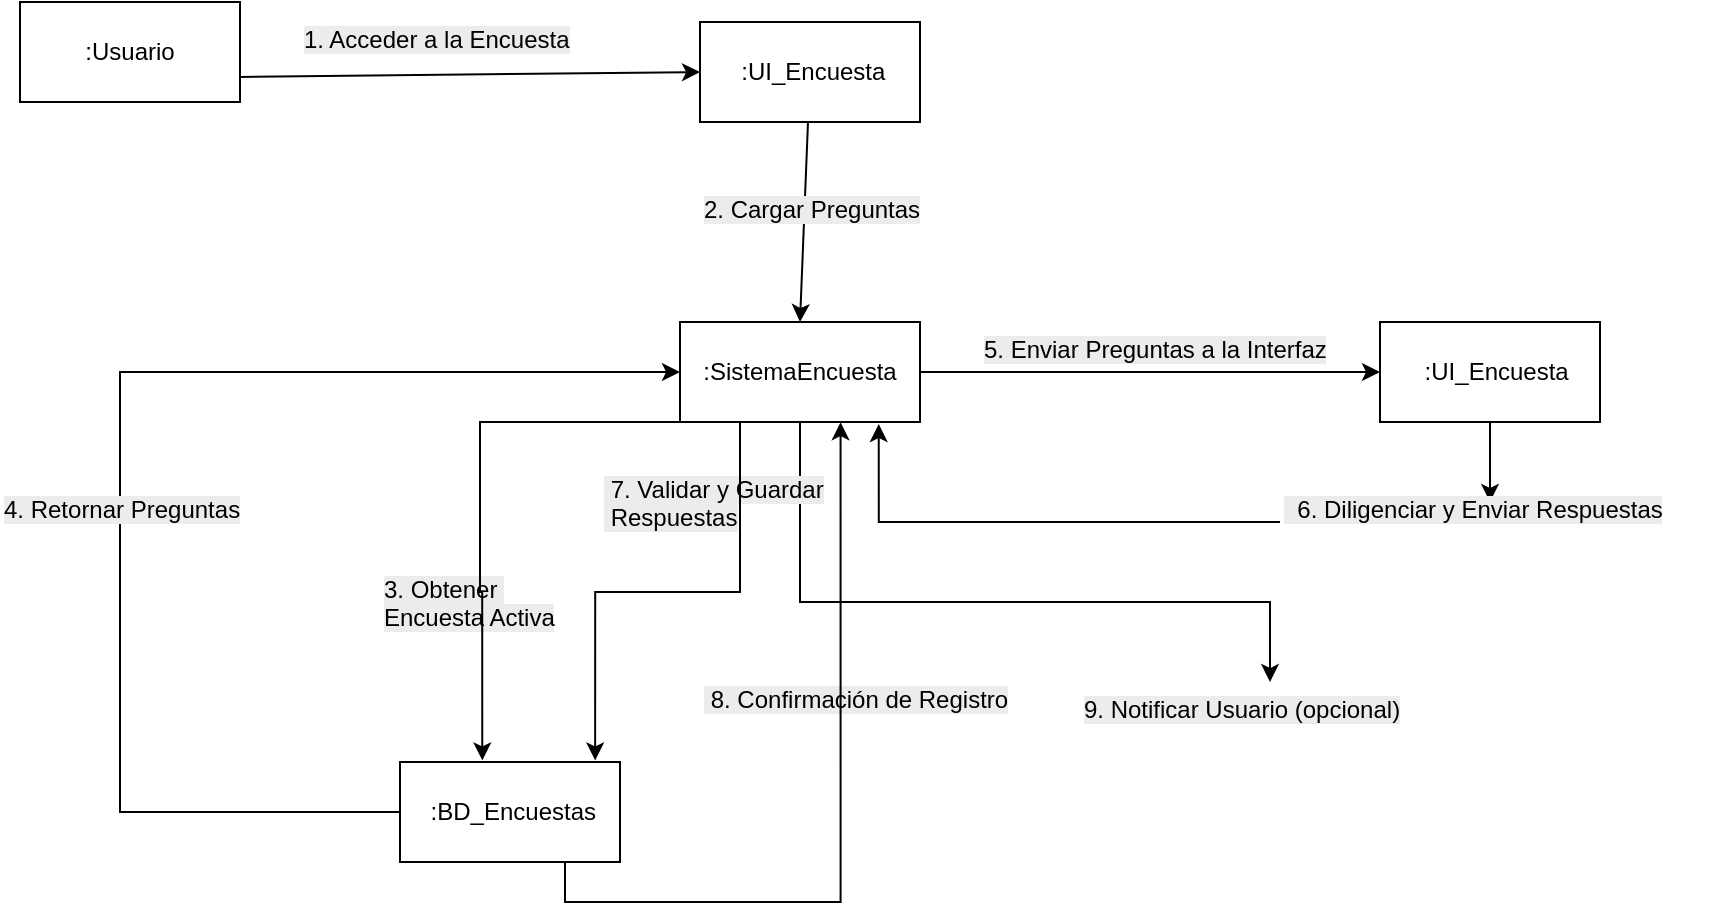 <mxfile version="28.0.4">
  <diagram name="Página-1" id="PuR6PXavX1iiZgIphFz7">
    <mxGraphModel dx="987" dy="407" grid="1" gridSize="10" guides="1" tooltips="1" connect="1" arrows="1" fold="1" page="1" pageScale="1" pageWidth="827" pageHeight="1169" math="0" shadow="0">
      <root>
        <mxCell id="0" />
        <mxCell id="1" parent="0" />
        <mxCell id="s_G0AtKDA2tLf5XaP6yK-1" style="rounded=0;orthogonalLoop=1;jettySize=auto;html=1;entryX=0;entryY=0.5;entryDx=0;entryDy=0;exitX=1;exitY=0.75;exitDx=0;exitDy=0;" edge="1" parent="1" source="s_G0AtKDA2tLf5XaP6yK-3" target="s_G0AtKDA2tLf5XaP6yK-5">
          <mxGeometry relative="1" as="geometry" />
        </mxCell>
        <mxCell id="s_G0AtKDA2tLf5XaP6yK-2" value="&lt;div style=&quot;&quot;&gt;&lt;br&gt;&lt;/div&gt;" style="edgeLabel;html=1;align=center;verticalAlign=middle;resizable=0;points=[];" vertex="1" connectable="0" parent="s_G0AtKDA2tLf5XaP6yK-1">
          <mxGeometry x="-0.294" y="-1" relative="1" as="geometry">
            <mxPoint as="offset" />
          </mxGeometry>
        </mxCell>
        <mxCell id="s_G0AtKDA2tLf5XaP6yK-3" value="&lt;span style=&quot;text-align: left;&quot;&gt;:Usuario&lt;/span&gt;" style="html=1;whiteSpace=wrap;" vertex="1" parent="1">
          <mxGeometry x="220" y="250" width="110" height="50" as="geometry" />
        </mxCell>
        <mxCell id="s_G0AtKDA2tLf5XaP6yK-4" style="rounded=0;orthogonalLoop=1;jettySize=auto;html=1;entryX=0.5;entryY=0;entryDx=0;entryDy=0;" edge="1" parent="1" source="s_G0AtKDA2tLf5XaP6yK-5" target="s_G0AtKDA2tLf5XaP6yK-8">
          <mxGeometry relative="1" as="geometry" />
        </mxCell>
        <mxCell id="s_G0AtKDA2tLf5XaP6yK-5" value="&lt;span style=&quot;text-align: left;&quot;&gt;&amp;nbsp;:UI_Encuesta&lt;/span&gt;" style="html=1;whiteSpace=wrap;" vertex="1" parent="1">
          <mxGeometry x="560" y="260" width="110" height="50" as="geometry" />
        </mxCell>
        <mxCell id="s_G0AtKDA2tLf5XaP6yK-7" style="edgeStyle=orthogonalEdgeStyle;rounded=0;orthogonalLoop=1;jettySize=auto;html=1;exitX=1;exitY=0.5;exitDx=0;exitDy=0;entryX=0;entryY=0.5;entryDx=0;entryDy=0;" edge="1" parent="1" source="s_G0AtKDA2tLf5XaP6yK-8" target="s_G0AtKDA2tLf5XaP6yK-12">
          <mxGeometry relative="1" as="geometry" />
        </mxCell>
        <mxCell id="s_G0AtKDA2tLf5XaP6yK-36" style="edgeStyle=orthogonalEdgeStyle;rounded=0;orthogonalLoop=1;jettySize=auto;html=1;exitX=0.5;exitY=1;exitDx=0;exitDy=0;" edge="1" parent="1" source="s_G0AtKDA2tLf5XaP6yK-8" target="s_G0AtKDA2tLf5XaP6yK-34">
          <mxGeometry relative="1" as="geometry">
            <Array as="points">
              <mxPoint x="610" y="550" />
              <mxPoint x="845" y="550" />
            </Array>
          </mxGeometry>
        </mxCell>
        <mxCell id="s_G0AtKDA2tLf5XaP6yK-8" value="&lt;span style=&quot;text-align: left;&quot;&gt;:SistemaEncuesta&lt;/span&gt;" style="html=1;whiteSpace=wrap;" vertex="1" parent="1">
          <mxGeometry x="550" y="410" width="120" height="50" as="geometry" />
        </mxCell>
        <mxCell id="s_G0AtKDA2tLf5XaP6yK-9" style="edgeStyle=orthogonalEdgeStyle;rounded=0;orthogonalLoop=1;jettySize=auto;html=1;exitX=0;exitY=0.5;exitDx=0;exitDy=0;entryX=0;entryY=0.5;entryDx=0;entryDy=0;" edge="1" parent="1" source="s_G0AtKDA2tLf5XaP6yK-10" target="s_G0AtKDA2tLf5XaP6yK-8">
          <mxGeometry relative="1" as="geometry">
            <Array as="points">
              <mxPoint x="270" y="655" />
              <mxPoint x="270" y="435" />
            </Array>
          </mxGeometry>
        </mxCell>
        <mxCell id="s_G0AtKDA2tLf5XaP6yK-10" value="&lt;span style=&quot;text-align: left;&quot;&gt;&amp;nbsp;:BD_Encuestas&lt;/span&gt;" style="html=1;whiteSpace=wrap;" vertex="1" parent="1">
          <mxGeometry x="410" y="630" width="110" height="50" as="geometry" />
        </mxCell>
        <mxCell id="s_G0AtKDA2tLf5XaP6yK-11" style="edgeStyle=orthogonalEdgeStyle;rounded=0;orthogonalLoop=1;jettySize=auto;html=1;exitX=0.5;exitY=1;exitDx=0;exitDy=0;entryX=0.5;entryY=0;entryDx=0;entryDy=0;" edge="1" parent="1" source="s_G0AtKDA2tLf5XaP6yK-12">
          <mxGeometry relative="1" as="geometry">
            <mxPoint x="955" y="500" as="targetPoint" />
          </mxGeometry>
        </mxCell>
        <mxCell id="s_G0AtKDA2tLf5XaP6yK-12" value="&lt;div style=&quot;text-align: left;&quot;&gt;&amp;nbsp;&amp;nbsp;:UI_Encuesta&lt;br style=&quot;padding: 0px; margin: 0px;&quot;&gt;&lt;/div&gt;" style="html=1;whiteSpace=wrap;" vertex="1" parent="1">
          <mxGeometry x="900" y="410" width="110" height="50" as="geometry" />
        </mxCell>
        <mxCell id="s_G0AtKDA2tLf5XaP6yK-21" value="&lt;span style=&quot;color: rgb(0, 0, 0); font-family: Helvetica; font-size: 12px; font-style: normal; font-variant-ligatures: normal; font-variant-caps: normal; font-weight: 400; letter-spacing: normal; orphans: 2; text-align: left; text-indent: 0px; text-transform: none; widows: 2; word-spacing: 0px; -webkit-text-stroke-width: 0px; white-space: normal; background-color: rgb(236, 236, 236); text-decoration-thickness: initial; text-decoration-style: initial; text-decoration-color: initial; display: inline !important; float: none;&quot;&gt;1. Acceder a la Encuesta&lt;/span&gt;&lt;br style=&quot;forced-color-adjust: none; padding: 0px; margin: 0px; color: rgb(0, 0, 0); font-family: Helvetica; font-size: 12px; font-style: normal; font-variant-ligatures: normal; font-variant-caps: normal; font-weight: 400; letter-spacing: normal; orphans: 2; text-align: left; text-indent: 0px; text-transform: none; widows: 2; word-spacing: 0px; -webkit-text-stroke-width: 0px; white-space: normal; background-color: rgb(236, 236, 236); text-decoration-thickness: initial; text-decoration-style: initial; text-decoration-color: initial;&quot;&gt;" style="text;whiteSpace=wrap;html=1;" vertex="1" parent="1">
          <mxGeometry x="360" y="255" width="170" height="40" as="geometry" />
        </mxCell>
        <mxCell id="s_G0AtKDA2tLf5XaP6yK-22" value="&lt;span style=&quot;color: rgb(0, 0, 0); font-family: Helvetica; font-size: 12px; font-style: normal; font-variant-ligatures: normal; font-variant-caps: normal; font-weight: 400; letter-spacing: normal; orphans: 2; text-align: left; text-indent: 0px; text-transform: none; widows: 2; word-spacing: 0px; -webkit-text-stroke-width: 0px; white-space: normal; background-color: rgb(236, 236, 236); text-decoration-thickness: initial; text-decoration-style: initial; text-decoration-color: initial; display: inline !important; float: none;&quot;&gt;2. Cargar Preguntas&lt;/span&gt;" style="text;whiteSpace=wrap;html=1;" vertex="1" parent="1">
          <mxGeometry x="560" y="340" width="140" height="40" as="geometry" />
        </mxCell>
        <mxCell id="s_G0AtKDA2tLf5XaP6yK-23" value="&lt;span style=&quot;color: rgb(0, 0, 0); font-family: Helvetica; font-size: 12px; font-style: normal; font-variant-ligatures: normal; font-variant-caps: normal; font-weight: 400; letter-spacing: normal; orphans: 2; text-align: left; text-indent: 0px; text-transform: none; widows: 2; word-spacing: 0px; -webkit-text-stroke-width: 0px; white-space: normal; background-color: rgb(236, 236, 236); text-decoration-thickness: initial; text-decoration-style: initial; text-decoration-color: initial; float: none; display: inline !important;&quot;&gt;3. Obtener&amp;nbsp;&lt;/span&gt;&lt;div&gt;&lt;span style=&quot;color: rgb(0, 0, 0); font-family: Helvetica; font-size: 12px; font-style: normal; font-variant-ligatures: normal; font-variant-caps: normal; font-weight: 400; letter-spacing: normal; orphans: 2; text-align: left; text-indent: 0px; text-transform: none; widows: 2; word-spacing: 0px; -webkit-text-stroke-width: 0px; white-space: normal; background-color: rgb(236, 236, 236); text-decoration-thickness: initial; text-decoration-style: initial; text-decoration-color: initial; float: none; display: inline !important;&quot;&gt;Encuesta Activa&lt;/span&gt;&lt;br style=&quot;forced-color-adjust: none; padding: 0px; margin: 0px; color: rgb(0, 0, 0); font-family: Helvetica; font-size: 12px; font-style: normal; font-variant-ligatures: normal; font-variant-caps: normal; font-weight: 400; letter-spacing: normal; orphans: 2; text-align: left; text-indent: 0px; text-transform: none; widows: 2; word-spacing: 0px; -webkit-text-stroke-width: 0px; white-space: normal; background-color: rgb(236, 236, 236); text-decoration-thickness: initial; text-decoration-style: initial; text-decoration-color: initial;&quot;&gt;&lt;/div&gt;" style="text;whiteSpace=wrap;html=1;" vertex="1" parent="1">
          <mxGeometry x="400" y="530" width="180" height="40" as="geometry" />
        </mxCell>
        <mxCell id="s_G0AtKDA2tLf5XaP6yK-24" value="&lt;span style=&quot;color: rgb(0, 0, 0); font-family: Helvetica; font-size: 12px; font-style: normal; font-variant-ligatures: normal; font-variant-caps: normal; font-weight: 400; letter-spacing: normal; orphans: 2; text-align: left; text-indent: 0px; text-transform: none; widows: 2; word-spacing: 0px; -webkit-text-stroke-width: 0px; white-space: normal; background-color: rgb(236, 236, 236); text-decoration-thickness: initial; text-decoration-style: initial; text-decoration-color: initial; display: inline !important; float: none;&quot;&gt;4. Retornar Preguntas&lt;/span&gt;&lt;br style=&quot;forced-color-adjust: none; padding: 0px; margin: 0px; color: rgb(0, 0, 0); font-family: Helvetica; font-size: 12px; font-style: normal; font-variant-ligatures: normal; font-variant-caps: normal; font-weight: 400; letter-spacing: normal; orphans: 2; text-align: left; text-indent: 0px; text-transform: none; widows: 2; word-spacing: 0px; -webkit-text-stroke-width: 0px; white-space: normal; background-color: rgb(236, 236, 236); text-decoration-thickness: initial; text-decoration-style: initial; text-decoration-color: initial;&quot;&gt;" style="text;whiteSpace=wrap;html=1;" vertex="1" parent="1">
          <mxGeometry x="210" y="490" width="150" height="40" as="geometry" />
        </mxCell>
        <mxCell id="s_G0AtKDA2tLf5XaP6yK-25" value="&lt;span style=&quot;color: rgb(0, 0, 0); font-family: Helvetica; font-size: 12px; font-style: normal; font-variant-ligatures: normal; font-variant-caps: normal; font-weight: 400; letter-spacing: normal; orphans: 2; text-align: left; text-indent: 0px; text-transform: none; widows: 2; word-spacing: 0px; -webkit-text-stroke-width: 0px; white-space: normal; background-color: rgb(236, 236, 236); text-decoration-thickness: initial; text-decoration-style: initial; text-decoration-color: initial; display: inline !important; float: none;&quot;&gt;5. Enviar Preguntas a la Interfaz&lt;/span&gt;" style="text;whiteSpace=wrap;html=1;" vertex="1" parent="1">
          <mxGeometry x="700" y="410" width="200" height="40" as="geometry" />
        </mxCell>
        <mxCell id="s_G0AtKDA2tLf5XaP6yK-27" value="&lt;span style=&quot;color: rgb(0, 0, 0); font-family: Helvetica; font-size: 12px; font-style: normal; font-variant-ligatures: normal; font-variant-caps: normal; font-weight: 400; letter-spacing: normal; orphans: 2; text-align: left; text-indent: 0px; text-transform: none; widows: 2; word-spacing: 0px; -webkit-text-stroke-width: 0px; white-space: normal; background-color: rgb(236, 236, 236); text-decoration-thickness: initial; text-decoration-style: initial; text-decoration-color: initial; display: inline !important; float: none;&quot;&gt;&amp;nbsp; 6. Diligenciar y Enviar Respuestas&lt;/span&gt;" style="text;whiteSpace=wrap;html=1;" vertex="1" parent="1">
          <mxGeometry x="850" y="490" width="220" height="40" as="geometry" />
        </mxCell>
        <mxCell id="s_G0AtKDA2tLf5XaP6yK-28" style="edgeStyle=orthogonalEdgeStyle;rounded=0;orthogonalLoop=1;jettySize=auto;html=1;exitX=0;exitY=0.5;exitDx=0;exitDy=0;entryX=0.828;entryY=1.02;entryDx=0;entryDy=0;entryPerimeter=0;" edge="1" parent="1" source="s_G0AtKDA2tLf5XaP6yK-27" target="s_G0AtKDA2tLf5XaP6yK-8">
          <mxGeometry relative="1" as="geometry" />
        </mxCell>
        <mxCell id="s_G0AtKDA2tLf5XaP6yK-29" style="edgeStyle=orthogonalEdgeStyle;rounded=0;orthogonalLoop=1;jettySize=auto;html=1;exitX=0;exitY=1;exitDx=0;exitDy=0;entryX=0.374;entryY=-0.016;entryDx=0;entryDy=0;entryPerimeter=0;" edge="1" parent="1" source="s_G0AtKDA2tLf5XaP6yK-8" target="s_G0AtKDA2tLf5XaP6yK-10">
          <mxGeometry relative="1" as="geometry">
            <Array as="points">
              <mxPoint x="450" y="460" />
              <mxPoint x="450" y="545" />
              <mxPoint x="451" y="545" />
            </Array>
          </mxGeometry>
        </mxCell>
        <mxCell id="s_G0AtKDA2tLf5XaP6yK-31" value="&lt;span style=&quot;color: rgb(0, 0, 0); font-family: Helvetica; font-size: 12px; font-style: normal; font-variant-ligatures: normal; font-variant-caps: normal; font-weight: 400; letter-spacing: normal; orphans: 2; text-align: left; text-indent: 0px; text-transform: none; widows: 2; word-spacing: 0px; -webkit-text-stroke-width: 0px; white-space: normal; background-color: rgb(236, 236, 236); text-decoration-thickness: initial; text-decoration-style: initial; text-decoration-color: initial; float: none; display: inline !important;&quot;&gt;&lt;span&gt;&amp;nbsp;&lt;/span&gt;7. Validar y Guardar&lt;/span&gt;&lt;div&gt;&lt;span style=&quot;color: rgb(0, 0, 0); font-family: Helvetica; font-size: 12px; font-style: normal; font-variant-ligatures: normal; font-variant-caps: normal; font-weight: 400; letter-spacing: normal; orphans: 2; text-align: left; text-indent: 0px; text-transform: none; widows: 2; word-spacing: 0px; -webkit-text-stroke-width: 0px; white-space: normal; background-color: rgb(236, 236, 236); text-decoration-thickness: initial; text-decoration-style: initial; text-decoration-color: initial; float: none; display: inline !important;&quot;&gt;&amp;nbsp;Respuestas&lt;/span&gt;&lt;/div&gt;" style="text;whiteSpace=wrap;html=1;" vertex="1" parent="1">
          <mxGeometry x="510" y="480" width="210" height="40" as="geometry" />
        </mxCell>
        <mxCell id="s_G0AtKDA2tLf5XaP6yK-32" style="edgeStyle=orthogonalEdgeStyle;rounded=0;orthogonalLoop=1;jettySize=auto;html=1;exitX=0.25;exitY=1;exitDx=0;exitDy=0;entryX=0.887;entryY=-0.016;entryDx=0;entryDy=0;entryPerimeter=0;" edge="1" parent="1" source="s_G0AtKDA2tLf5XaP6yK-8" target="s_G0AtKDA2tLf5XaP6yK-10">
          <mxGeometry relative="1" as="geometry" />
        </mxCell>
        <mxCell id="s_G0AtKDA2tLf5XaP6yK-33" value="&lt;span style=&quot;color: rgb(0, 0, 0); font-family: Helvetica; font-size: 12px; font-style: normal; font-variant-ligatures: normal; font-variant-caps: normal; font-weight: 400; letter-spacing: normal; orphans: 2; text-align: left; text-indent: 0px; text-transform: none; widows: 2; word-spacing: 0px; -webkit-text-stroke-width: 0px; white-space: normal; background-color: rgb(236, 236, 236); text-decoration-thickness: initial; text-decoration-style: initial; text-decoration-color: initial; display: inline !important; float: none;&quot;&gt;&lt;span&gt;&amp;nbsp;&lt;/span&gt;8. Confirmación de Registro&lt;/span&gt;" style="text;whiteSpace=wrap;html=1;" vertex="1" parent="1">
          <mxGeometry x="560" y="584.5" width="190" height="40" as="geometry" />
        </mxCell>
        <mxCell id="s_G0AtKDA2tLf5XaP6yK-34" value="&lt;span style=&quot;color: rgb(0, 0, 0); font-family: Helvetica; font-size: 12px; font-style: normal; font-variant-ligatures: normal; font-variant-caps: normal; font-weight: 400; letter-spacing: normal; orphans: 2; text-align: left; text-indent: 0px; text-transform: none; widows: 2; word-spacing: 0px; -webkit-text-stroke-width: 0px; white-space: normal; background-color: rgb(236, 236, 236); text-decoration-thickness: initial; text-decoration-style: initial; text-decoration-color: initial; display: inline !important; float: none;&quot;&gt;9. Notificar Usuario (opcional)&lt;/span&gt;" style="text;whiteSpace=wrap;html=1;" vertex="1" parent="1">
          <mxGeometry x="750" y="590" width="190" height="40" as="geometry" />
        </mxCell>
        <mxCell id="s_G0AtKDA2tLf5XaP6yK-35" style="edgeStyle=orthogonalEdgeStyle;rounded=0;orthogonalLoop=1;jettySize=auto;html=1;exitX=0.75;exitY=1;exitDx=0;exitDy=0;entryX=0.669;entryY=1.002;entryDx=0;entryDy=0;entryPerimeter=0;" edge="1" parent="1" source="s_G0AtKDA2tLf5XaP6yK-10" target="s_G0AtKDA2tLf5XaP6yK-8">
          <mxGeometry relative="1" as="geometry" />
        </mxCell>
      </root>
    </mxGraphModel>
  </diagram>
</mxfile>
